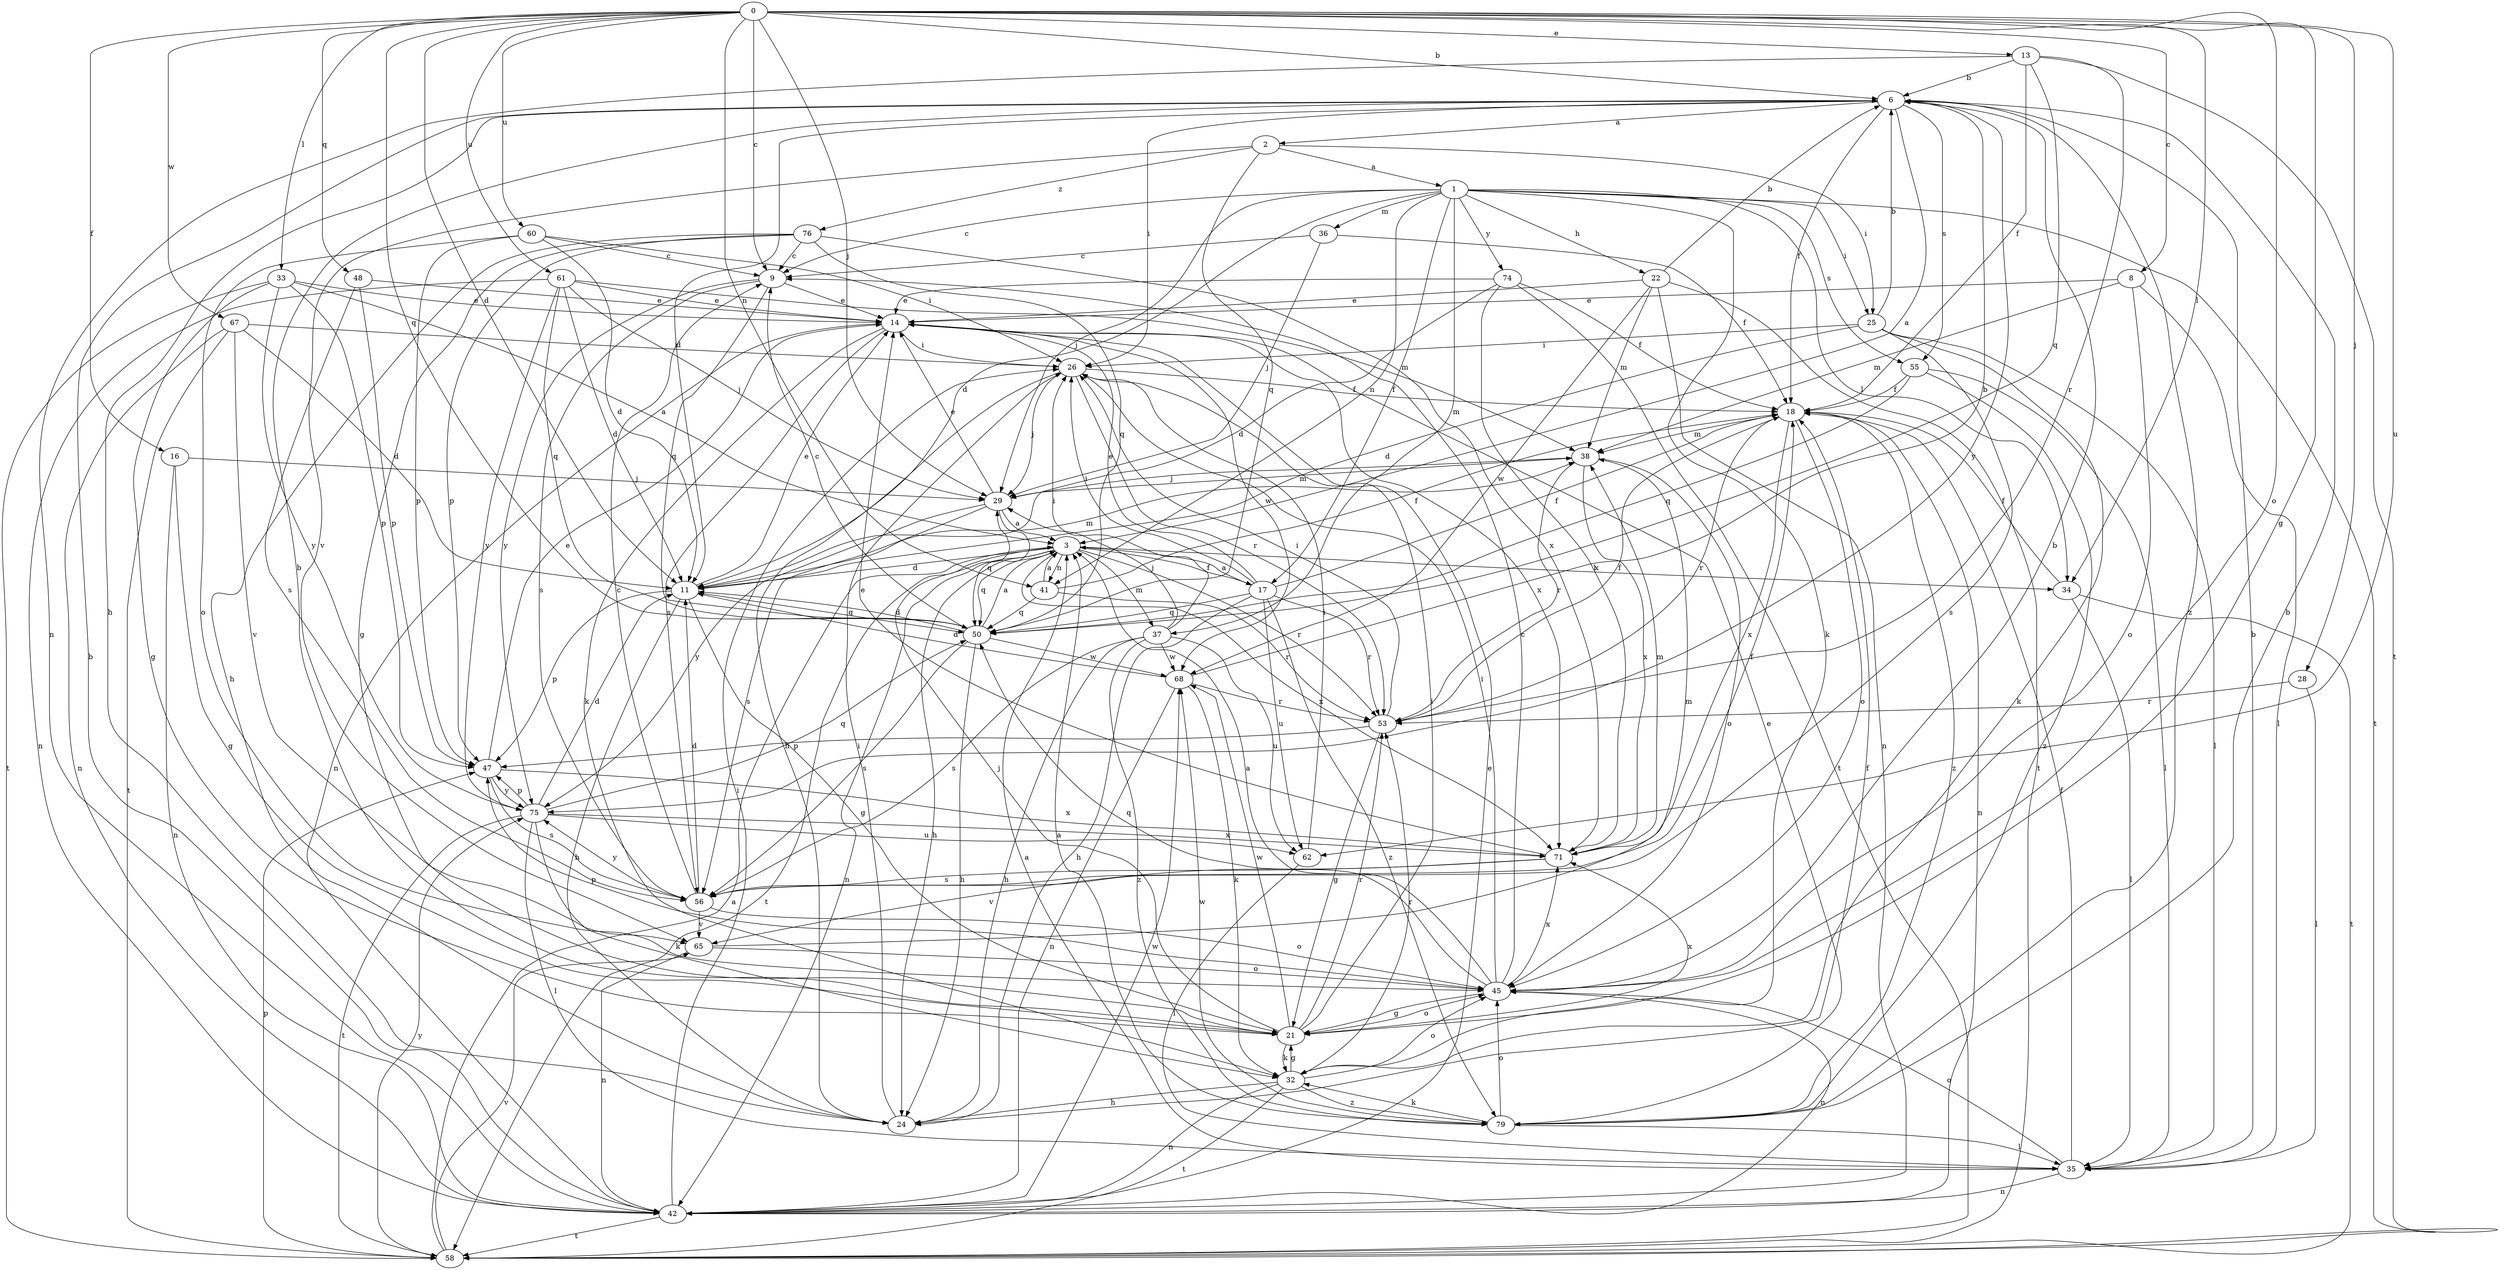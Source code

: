 strict digraph  {
0;
1;
2;
3;
6;
8;
9;
11;
13;
14;
16;
17;
18;
21;
22;
24;
25;
26;
28;
29;
32;
33;
34;
35;
36;
37;
38;
41;
42;
45;
47;
48;
50;
53;
55;
56;
58;
60;
61;
62;
65;
67;
68;
71;
74;
75;
76;
79;
0 -> 6  [label=b];
0 -> 8  [label=c];
0 -> 9  [label=c];
0 -> 11  [label=d];
0 -> 13  [label=e];
0 -> 16  [label=f];
0 -> 21  [label=g];
0 -> 28  [label=j];
0 -> 29  [label=j];
0 -> 33  [label=l];
0 -> 34  [label=l];
0 -> 41  [label=n];
0 -> 45  [label=o];
0 -> 48  [label=q];
0 -> 50  [label=q];
0 -> 60  [label=u];
0 -> 61  [label=u];
0 -> 62  [label=u];
0 -> 67  [label=w];
1 -> 9  [label=c];
1 -> 11  [label=d];
1 -> 17  [label=f];
1 -> 22  [label=h];
1 -> 25  [label=i];
1 -> 29  [label=j];
1 -> 32  [label=k];
1 -> 34  [label=l];
1 -> 36  [label=m];
1 -> 37  [label=m];
1 -> 41  [label=n];
1 -> 55  [label=s];
1 -> 58  [label=t];
1 -> 74  [label=y];
2 -> 1  [label=a];
2 -> 25  [label=i];
2 -> 50  [label=q];
2 -> 65  [label=v];
2 -> 76  [label=z];
3 -> 11  [label=d];
3 -> 17  [label=f];
3 -> 24  [label=h];
3 -> 34  [label=l];
3 -> 37  [label=m];
3 -> 41  [label=n];
3 -> 42  [label=n];
3 -> 50  [label=q];
3 -> 53  [label=r];
3 -> 58  [label=t];
3 -> 71  [label=x];
6 -> 2  [label=a];
6 -> 3  [label=a];
6 -> 11  [label=d];
6 -> 18  [label=f];
6 -> 24  [label=h];
6 -> 26  [label=i];
6 -> 55  [label=s];
6 -> 75  [label=y];
6 -> 79  [label=z];
8 -> 14  [label=e];
8 -> 35  [label=l];
8 -> 38  [label=m];
8 -> 45  [label=o];
9 -> 14  [label=e];
9 -> 50  [label=q];
9 -> 56  [label=s];
9 -> 75  [label=y];
11 -> 14  [label=e];
11 -> 21  [label=g];
11 -> 24  [label=h];
11 -> 38  [label=m];
11 -> 47  [label=p];
11 -> 50  [label=q];
13 -> 6  [label=b];
13 -> 18  [label=f];
13 -> 42  [label=n];
13 -> 50  [label=q];
13 -> 53  [label=r];
13 -> 58  [label=t];
14 -> 26  [label=i];
14 -> 32  [label=k];
14 -> 42  [label=n];
14 -> 56  [label=s];
14 -> 68  [label=w];
14 -> 71  [label=x];
16 -> 21  [label=g];
16 -> 29  [label=j];
16 -> 42  [label=n];
17 -> 3  [label=a];
17 -> 14  [label=e];
17 -> 18  [label=f];
17 -> 24  [label=h];
17 -> 26  [label=i];
17 -> 50  [label=q];
17 -> 53  [label=r];
17 -> 62  [label=u];
17 -> 79  [label=z];
18 -> 38  [label=m];
18 -> 42  [label=n];
18 -> 45  [label=o];
18 -> 53  [label=r];
18 -> 71  [label=x];
18 -> 79  [label=z];
21 -> 6  [label=b];
21 -> 26  [label=i];
21 -> 29  [label=j];
21 -> 32  [label=k];
21 -> 45  [label=o];
21 -> 53  [label=r];
21 -> 68  [label=w];
21 -> 71  [label=x];
22 -> 6  [label=b];
22 -> 14  [label=e];
22 -> 38  [label=m];
22 -> 42  [label=n];
22 -> 58  [label=t];
22 -> 68  [label=w];
24 -> 18  [label=f];
24 -> 26  [label=i];
25 -> 6  [label=b];
25 -> 11  [label=d];
25 -> 26  [label=i];
25 -> 32  [label=k];
25 -> 35  [label=l];
25 -> 56  [label=s];
26 -> 18  [label=f];
26 -> 24  [label=h];
26 -> 29  [label=j];
26 -> 53  [label=r];
28 -> 35  [label=l];
28 -> 53  [label=r];
29 -> 3  [label=a];
29 -> 14  [label=e];
29 -> 38  [label=m];
29 -> 50  [label=q];
29 -> 56  [label=s];
29 -> 75  [label=y];
32 -> 21  [label=g];
32 -> 24  [label=h];
32 -> 42  [label=n];
32 -> 45  [label=o];
32 -> 53  [label=r];
32 -> 58  [label=t];
32 -> 79  [label=z];
33 -> 3  [label=a];
33 -> 14  [label=e];
33 -> 21  [label=g];
33 -> 47  [label=p];
33 -> 58  [label=t];
33 -> 75  [label=y];
34 -> 18  [label=f];
34 -> 35  [label=l];
34 -> 58  [label=t];
35 -> 3  [label=a];
35 -> 6  [label=b];
35 -> 18  [label=f];
35 -> 42  [label=n];
35 -> 45  [label=o];
36 -> 9  [label=c];
36 -> 18  [label=f];
36 -> 29  [label=j];
37 -> 24  [label=h];
37 -> 26  [label=i];
37 -> 29  [label=j];
37 -> 56  [label=s];
37 -> 62  [label=u];
37 -> 68  [label=w];
37 -> 79  [label=z];
38 -> 29  [label=j];
38 -> 45  [label=o];
38 -> 53  [label=r];
38 -> 71  [label=x];
41 -> 3  [label=a];
41 -> 18  [label=f];
41 -> 50  [label=q];
41 -> 53  [label=r];
42 -> 6  [label=b];
42 -> 14  [label=e];
42 -> 26  [label=i];
42 -> 58  [label=t];
42 -> 68  [label=w];
45 -> 3  [label=a];
45 -> 6  [label=b];
45 -> 9  [label=c];
45 -> 21  [label=g];
45 -> 26  [label=i];
45 -> 42  [label=n];
45 -> 47  [label=p];
45 -> 50  [label=q];
45 -> 71  [label=x];
47 -> 14  [label=e];
47 -> 56  [label=s];
47 -> 71  [label=x];
47 -> 75  [label=y];
48 -> 14  [label=e];
48 -> 47  [label=p];
48 -> 56  [label=s];
50 -> 3  [label=a];
50 -> 9  [label=c];
50 -> 11  [label=d];
50 -> 24  [label=h];
50 -> 56  [label=s];
50 -> 68  [label=w];
53 -> 18  [label=f];
53 -> 21  [label=g];
53 -> 26  [label=i];
53 -> 47  [label=p];
55 -> 18  [label=f];
55 -> 35  [label=l];
55 -> 50  [label=q];
55 -> 79  [label=z];
56 -> 9  [label=c];
56 -> 11  [label=d];
56 -> 18  [label=f];
56 -> 45  [label=o];
56 -> 65  [label=v];
56 -> 75  [label=y];
58 -> 3  [label=a];
58 -> 47  [label=p];
58 -> 65  [label=v];
58 -> 75  [label=y];
60 -> 9  [label=c];
60 -> 11  [label=d];
60 -> 26  [label=i];
60 -> 45  [label=o];
60 -> 47  [label=p];
61 -> 11  [label=d];
61 -> 14  [label=e];
61 -> 29  [label=j];
61 -> 38  [label=m];
61 -> 42  [label=n];
61 -> 50  [label=q];
61 -> 75  [label=y];
62 -> 26  [label=i];
62 -> 35  [label=l];
65 -> 38  [label=m];
65 -> 42  [label=n];
65 -> 45  [label=o];
67 -> 11  [label=d];
67 -> 26  [label=i];
67 -> 42  [label=n];
67 -> 58  [label=t];
67 -> 65  [label=v];
68 -> 6  [label=b];
68 -> 11  [label=d];
68 -> 32  [label=k];
68 -> 42  [label=n];
68 -> 53  [label=r];
71 -> 14  [label=e];
71 -> 38  [label=m];
71 -> 56  [label=s];
71 -> 65  [label=v];
74 -> 11  [label=d];
74 -> 14  [label=e];
74 -> 18  [label=f];
74 -> 58  [label=t];
74 -> 71  [label=x];
75 -> 11  [label=d];
75 -> 32  [label=k];
75 -> 35  [label=l];
75 -> 47  [label=p];
75 -> 50  [label=q];
75 -> 58  [label=t];
75 -> 62  [label=u];
75 -> 71  [label=x];
76 -> 9  [label=c];
76 -> 21  [label=g];
76 -> 24  [label=h];
76 -> 47  [label=p];
76 -> 50  [label=q];
76 -> 71  [label=x];
79 -> 3  [label=a];
79 -> 6  [label=b];
79 -> 14  [label=e];
79 -> 32  [label=k];
79 -> 35  [label=l];
79 -> 45  [label=o];
79 -> 68  [label=w];
}
